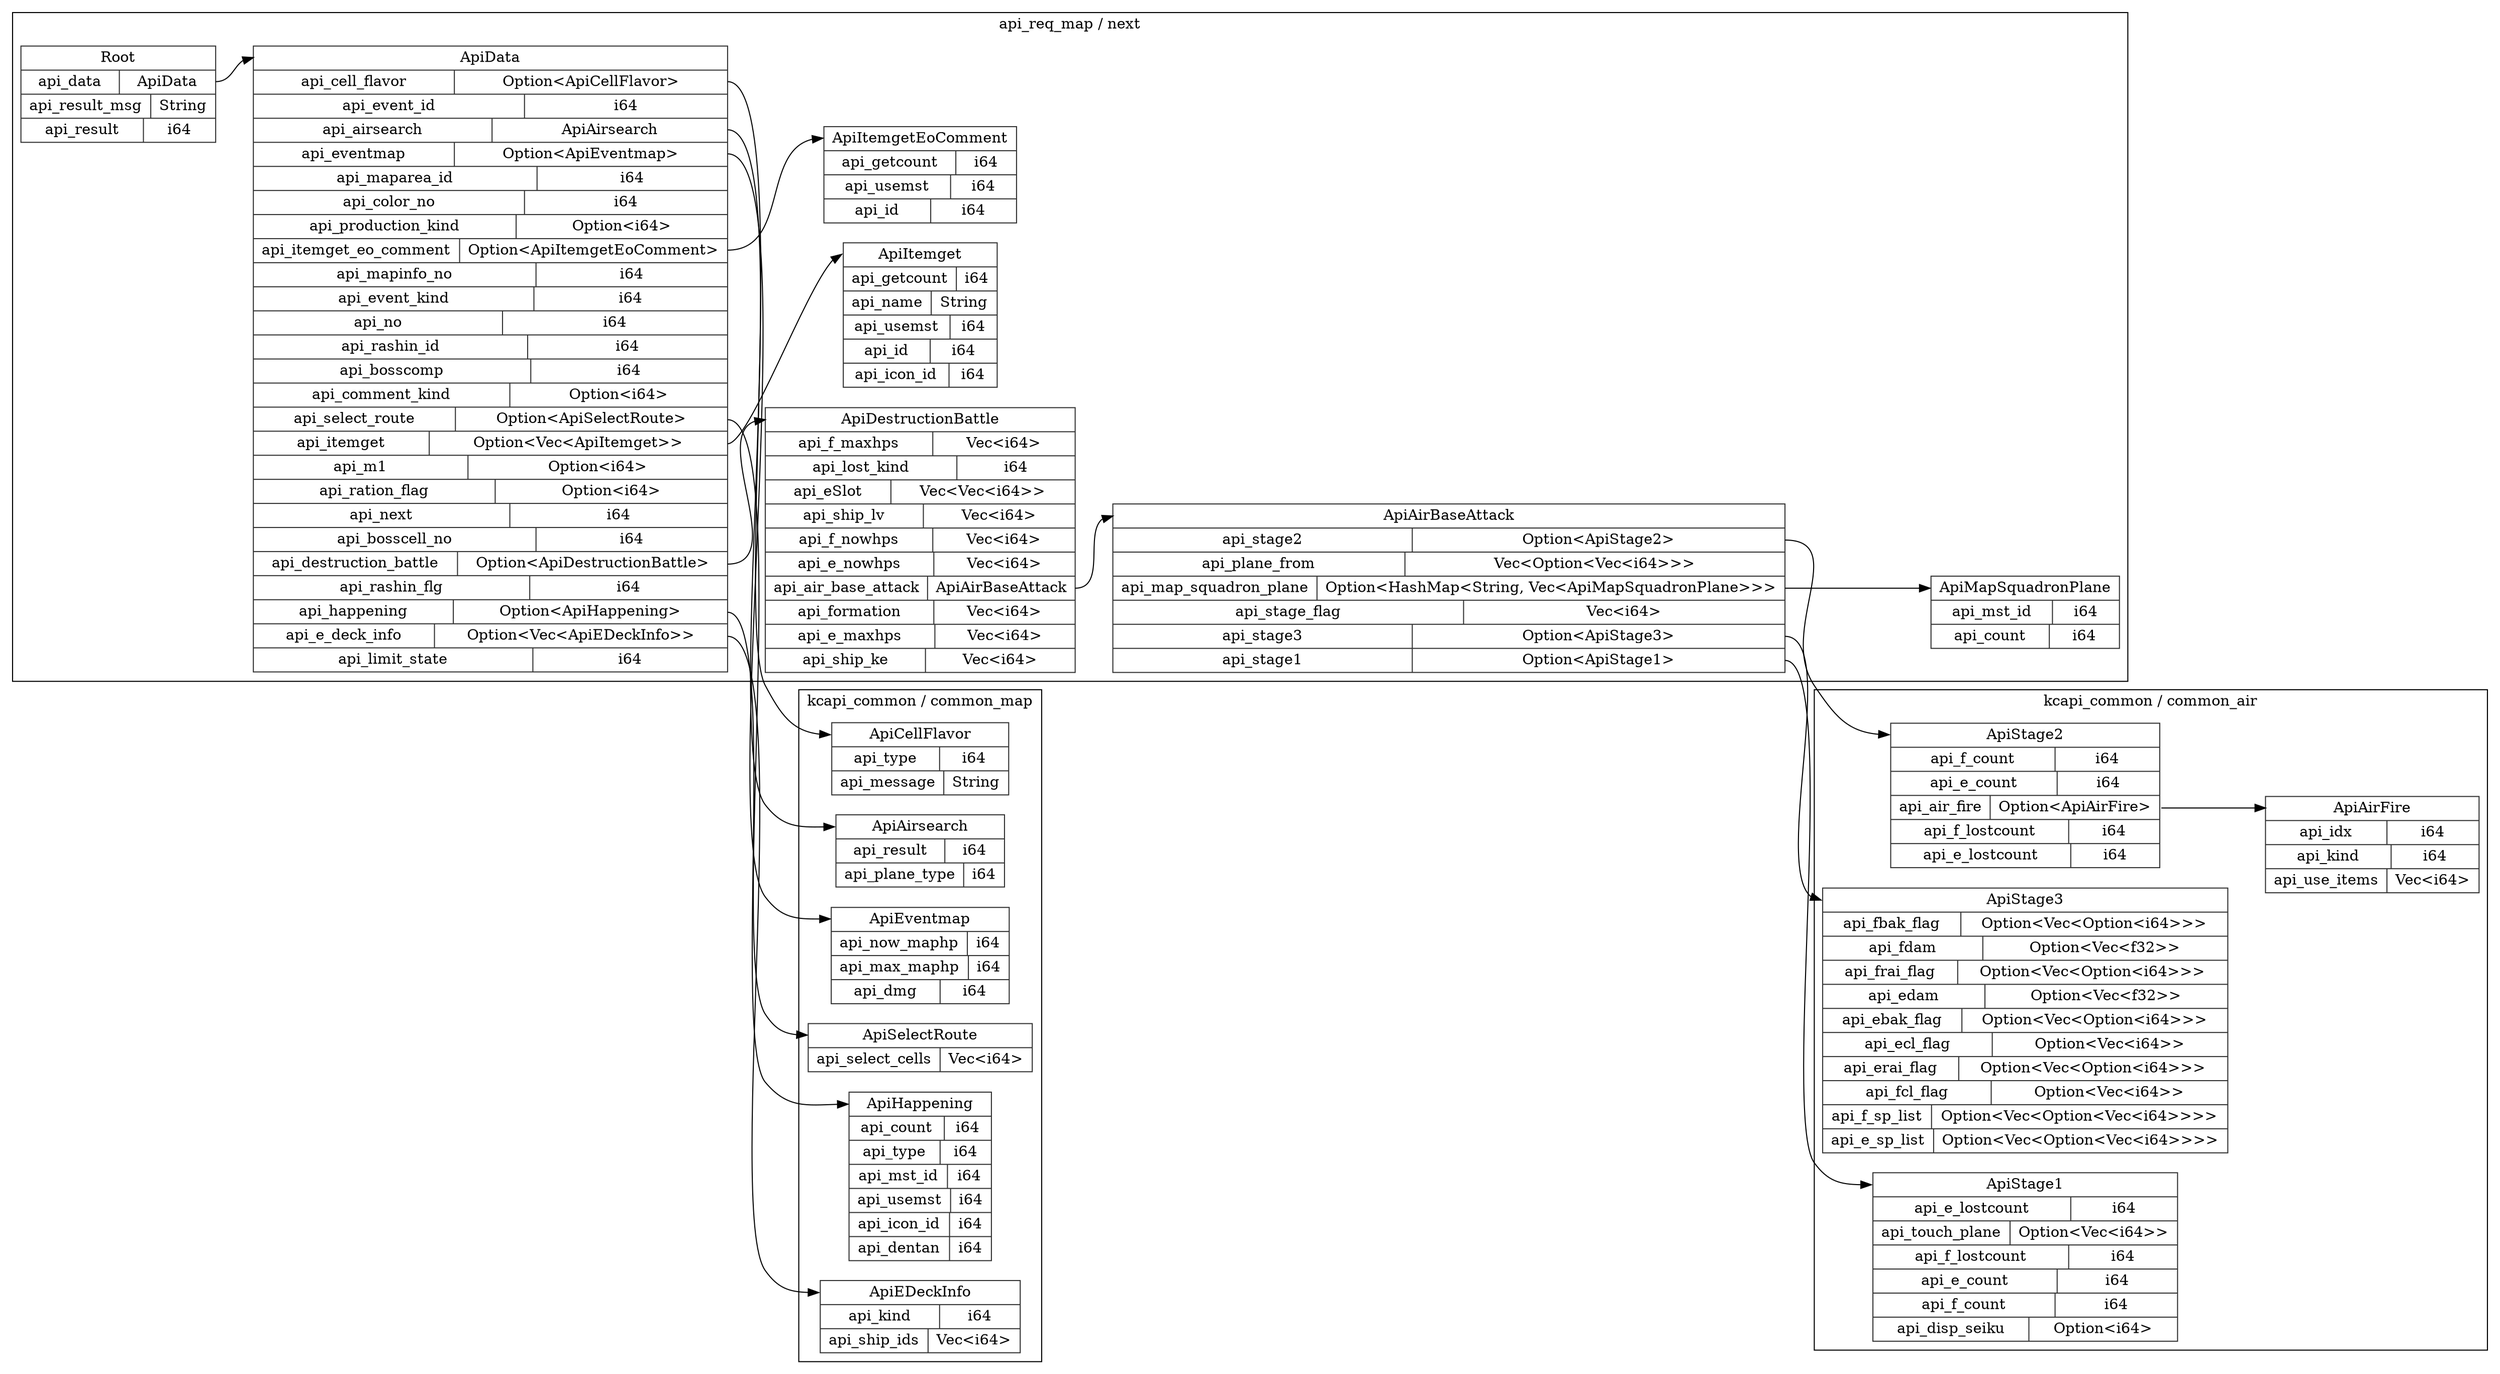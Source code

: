 digraph {
  rankdir=LR;
  subgraph cluster_0 {
    label="api_req_map / next";
    node [style="filled", color=white, style="solid", color=gray20];
    api_req_map__next__ApiMapSquadronPlane [label="<ApiMapSquadronPlane> ApiMapSquadronPlane  | { api_mst_id | <api_mst_id> i64 } | { api_count | <api_count> i64 }", shape=record];
    api_req_map__next__ApiItemget [label="<ApiItemget> ApiItemget  | { api_getcount | <api_getcount> i64 } | { api_name | <api_name> String } | { api_usemst | <api_usemst> i64 } | { api_id | <api_id> i64 } | { api_icon_id | <api_icon_id> i64 }", shape=record];
    api_req_map__next__ApiAirBaseAttack [label="<ApiAirBaseAttack> ApiAirBaseAttack  | { api_stage2 | <api_stage2> Option\<ApiStage2\> } | { api_plane_from | <api_plane_from> Vec\<Option\<Vec\<i64\>\>\> } | { api_map_squadron_plane | <api_map_squadron_plane> Option\<HashMap\<String, Vec\<ApiMapSquadronPlane\>\>\> } | { api_stage_flag | <api_stage_flag> Vec\<i64\> } | { api_stage3 | <api_stage3> Option\<ApiStage3\> } | { api_stage1 | <api_stage1> Option\<ApiStage1\> }", shape=record];
    api_req_map__next__ApiAirBaseAttack:api_map_squadron_plane:e -> api_req_map__next__ApiMapSquadronPlane:ApiMapSquadronPlane:w;
    api_req_map__next__ApiDestructionBattle [label="<ApiDestructionBattle> ApiDestructionBattle  | { api_f_maxhps | <api_f_maxhps> Vec\<i64\> } | { api_lost_kind | <api_lost_kind> i64 } | { api_eSlot | <api_eSlot> Vec\<Vec\<i64\>\> } | { api_ship_lv | <api_ship_lv> Vec\<i64\> } | { api_f_nowhps | <api_f_nowhps> Vec\<i64\> } | { api_e_nowhps | <api_e_nowhps> Vec\<i64\> } | { api_air_base_attack | <api_air_base_attack> ApiAirBaseAttack } | { api_formation | <api_formation> Vec\<i64\> } | { api_e_maxhps | <api_e_maxhps> Vec\<i64\> } | { api_ship_ke | <api_ship_ke> Vec\<i64\> }", shape=record];
    api_req_map__next__ApiDestructionBattle:api_air_base_attack:e -> api_req_map__next__ApiAirBaseAttack:ApiAirBaseAttack:w;
    api_req_map__next__ApiData [label="<ApiData> ApiData  | { api_cell_flavor | <api_cell_flavor> Option\<ApiCellFlavor\> } | { api_event_id | <api_event_id> i64 } | { api_airsearch | <api_airsearch> ApiAirsearch } | { api_eventmap | <api_eventmap> Option\<ApiEventmap\> } | { api_maparea_id | <api_maparea_id> i64 } | { api_color_no | <api_color_no> i64 } | { api_production_kind | <api_production_kind> Option\<i64\> } | { api_itemget_eo_comment | <api_itemget_eo_comment> Option\<ApiItemgetEoComment\> } | { api_mapinfo_no | <api_mapinfo_no> i64 } | { api_event_kind | <api_event_kind> i64 } | { api_no | <api_no> i64 } | { api_rashin_id | <api_rashin_id> i64 } | { api_bosscomp | <api_bosscomp> i64 } | { api_comment_kind | <api_comment_kind> Option\<i64\> } | { api_select_route | <api_select_route> Option\<ApiSelectRoute\> } | { api_itemget | <api_itemget> Option\<Vec\<ApiItemget\>\> } | { api_m1 | <api_m1> Option\<i64\> } | { api_ration_flag | <api_ration_flag> Option\<i64\> } | { api_next | <api_next> i64 } | { api_bosscell_no | <api_bosscell_no> i64 } | { api_destruction_battle | <api_destruction_battle> Option\<ApiDestructionBattle\> } | { api_rashin_flg | <api_rashin_flg> i64 } | { api_happening | <api_happening> Option\<ApiHappening\> } | { api_e_deck_info | <api_e_deck_info> Option\<Vec\<ApiEDeckInfo\>\> } | { api_limit_state | <api_limit_state> i64 }", shape=record];
    api_req_map__next__ApiItemgetEoComment;
    api_req_map__next__ApiData:api_itemget_eo_comment:e -> api_req_map__next__ApiItemgetEoComment:ApiItemgetEoComment:w;
    api_req_map__next__ApiData:api_itemget:e -> api_req_map__next__ApiItemget:ApiItemget:w;
    api_req_map__next__ApiData:api_destruction_battle:e -> api_req_map__next__ApiDestructionBattle:ApiDestructionBattle:w;
    api_req_map__next__Root [label="<Root> Root  | { api_data | <api_data> ApiData } | { api_result_msg | <api_result_msg> String } | { api_result | <api_result> i64 }", shape=record];
    api_req_map__next__Root:api_data:e -> api_req_map__next__ApiData:ApiData:w;
    api_req_map__next__ApiItemgetEoComment [label="<ApiItemgetEoComment> ApiItemgetEoComment  | { api_getcount | <api_getcount> i64 } | { api_usemst | <api_usemst> i64 } | { api_id | <api_id> i64 }", shape=record];
  }
  subgraph cluster_1 {
    label="kcapi_common / common_map";
    node [style="filled", color=white, style="solid", color=gray20];
    kcapi_common__common_map__ApiCellFlavor [label="<ApiCellFlavor> ApiCellFlavor  | { api_type | <api_type> i64 } | { api_message | <api_message> String }", shape=record];
    kcapi_common__common_map__ApiAirsearch [label="<ApiAirsearch> ApiAirsearch  | { api_result | <api_result> i64 } | { api_plane_type | <api_plane_type> i64 }", shape=record];
    kcapi_common__common_map__ApiEventmap [label="<ApiEventmap> ApiEventmap  | { api_now_maphp | <api_now_maphp> i64 } | { api_max_maphp | <api_max_maphp> i64 } | { api_dmg | <api_dmg> i64 }", shape=record];
    kcapi_common__common_map__ApiSelectRoute [label="<ApiSelectRoute> ApiSelectRoute  | { api_select_cells | <api_select_cells> Vec\<i64\> }", shape=record];
    kcapi_common__common_map__ApiHappening [label="<ApiHappening> ApiHappening  | { api_count | <api_count> i64 } | { api_type | <api_type> i64 } | { api_mst_id | <api_mst_id> i64 } | { api_usemst | <api_usemst> i64 } | { api_icon_id | <api_icon_id> i64 } | { api_dentan | <api_dentan> i64 }", shape=record];
    kcapi_common__common_map__ApiEDeckInfo [label="<ApiEDeckInfo> ApiEDeckInfo  | { api_kind | <api_kind> i64 } | { api_ship_ids | <api_ship_ids> Vec\<i64\> }", shape=record];
  }
  subgraph cluster_2 {
    label="kcapi_common / common_air";
    node [style="filled", color=white, style="solid", color=gray20];
    kcapi_common__common_air__ApiStage2 [label="<ApiStage2> ApiStage2  | { api_f_count | <api_f_count> i64 } | { api_e_count | <api_e_count> i64 } | { api_air_fire | <api_air_fire> Option\<ApiAirFire\> } | { api_f_lostcount | <api_f_lostcount> i64 } | { api_e_lostcount | <api_e_lostcount> i64 }", shape=record];
    kcapi_common__common_air__ApiAirFire;
    kcapi_common__common_air__ApiStage2:api_air_fire:e -> kcapi_common__common_air__ApiAirFire:ApiAirFire:w;
    kcapi_common__common_air__ApiStage3 [label="<ApiStage3> ApiStage3  | { api_fbak_flag | <api_fbak_flag> Option\<Vec\<Option\<i64\>\>\> } | { api_fdam | <api_fdam> Option\<Vec\<f32\>\> } | { api_frai_flag | <api_frai_flag> Option\<Vec\<Option\<i64\>\>\> } | { api_edam | <api_edam> Option\<Vec\<f32\>\> } | { api_ebak_flag | <api_ebak_flag> Option\<Vec\<Option\<i64\>\>\> } | { api_ecl_flag | <api_ecl_flag> Option\<Vec\<i64\>\> } | { api_erai_flag | <api_erai_flag> Option\<Vec\<Option\<i64\>\>\> } | { api_fcl_flag | <api_fcl_flag> Option\<Vec\<i64\>\> } | { api_f_sp_list | <api_f_sp_list> Option\<Vec\<Option\<Vec\<i64\>\>\>\> } | { api_e_sp_list | <api_e_sp_list> Option\<Vec\<Option\<Vec\<i64\>\>\>\> }", shape=record];
    kcapi_common__common_air__ApiStage1 [label="<ApiStage1> ApiStage1  | { api_e_lostcount | <api_e_lostcount> i64 } | { api_touch_plane | <api_touch_plane> Option\<Vec\<i64\>\> } | { api_f_lostcount | <api_f_lostcount> i64 } | { api_e_count | <api_e_count> i64 } | { api_f_count | <api_f_count> i64 } | { api_disp_seiku | <api_disp_seiku> Option\<i64\> }", shape=record];
    kcapi_common__common_air__ApiAirFire [label="<ApiAirFire> ApiAirFire  | { api_idx | <api_idx> i64 } | { api_kind | <api_kind> i64 } | { api_use_items | <api_use_items> Vec\<i64\> }", shape=record];
  }
  api_req_map__next__ApiAirBaseAttack:api_stage2:e -> kcapi_common__common_air__ApiStage2:ApiStage2:w;
  api_req_map__next__ApiAirBaseAttack:api_stage3:e -> kcapi_common__common_air__ApiStage3:ApiStage3:w;
  api_req_map__next__ApiAirBaseAttack:api_stage1:e -> kcapi_common__common_air__ApiStage1:ApiStage1:w;
  api_req_map__next__ApiData:api_cell_flavor:e -> kcapi_common__common_map__ApiCellFlavor:ApiCellFlavor:w;
  api_req_map__next__ApiData:api_airsearch:e -> kcapi_common__common_map__ApiAirsearch:ApiAirsearch:w;
  api_req_map__next__ApiData:api_eventmap:e -> kcapi_common__common_map__ApiEventmap:ApiEventmap:w;
  api_req_map__next__ApiData:api_select_route:e -> kcapi_common__common_map__ApiSelectRoute:ApiSelectRoute:w;
  api_req_map__next__ApiData:api_happening:e -> kcapi_common__common_map__ApiHappening:ApiHappening:w;
  api_req_map__next__ApiData:api_e_deck_info:e -> kcapi_common__common_map__ApiEDeckInfo:ApiEDeckInfo:w;
}
